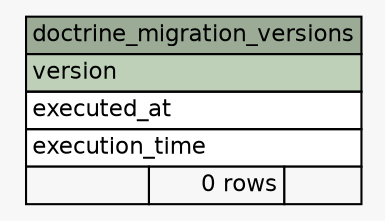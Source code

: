 // dot 2.44.1 on Linux 5.5.13-arch2-1
// SchemaSpy rev 590
digraph "doctrine_migration_versions" {
  graph [
    rankdir="RL"
    bgcolor="#f7f7f7"
    nodesep="0.18"
    ranksep="0.46"
    fontname="Helvetica"
    fontsize="11"
  ];
  node [
    fontname="Helvetica"
    fontsize="11"
    shape="plaintext"
  ];
  edge [
    arrowsize="0.8"
  ];
  "doctrine_migration_versions" [
    label=<
    <TABLE BORDER="0" CELLBORDER="1" CELLSPACING="0" BGCOLOR="#ffffff">
      <TR><TD COLSPAN="3" BGCOLOR="#9bab96" ALIGN="CENTER">doctrine_migration_versions</TD></TR>
      <TR><TD PORT="version" COLSPAN="3" BGCOLOR="#bed1b8" ALIGN="LEFT">version</TD></TR>
      <TR><TD PORT="executed_at" COLSPAN="3" ALIGN="LEFT">executed_at</TD></TR>
      <TR><TD PORT="execution_time" COLSPAN="3" ALIGN="LEFT">execution_time</TD></TR>
      <TR><TD ALIGN="LEFT" BGCOLOR="#f7f7f7">  </TD><TD ALIGN="RIGHT" BGCOLOR="#f7f7f7">0 rows</TD><TD ALIGN="RIGHT" BGCOLOR="#f7f7f7">  </TD></TR>
    </TABLE>>
    URL="tables/doctrine_migration_versions.html"
    tooltip="doctrine_migration_versions"
  ];
}
